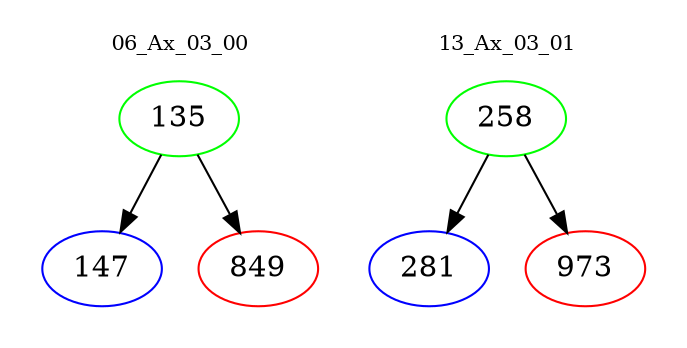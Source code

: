 digraph{
subgraph cluster_0 {
color = white
label = "06_Ax_03_00";
fontsize=10;
T0_135 [label="135", color="green"]
T0_135 -> T0_147 [color="black"]
T0_147 [label="147", color="blue"]
T0_135 -> T0_849 [color="black"]
T0_849 [label="849", color="red"]
}
subgraph cluster_1 {
color = white
label = "13_Ax_03_01";
fontsize=10;
T1_258 [label="258", color="green"]
T1_258 -> T1_281 [color="black"]
T1_281 [label="281", color="blue"]
T1_258 -> T1_973 [color="black"]
T1_973 [label="973", color="red"]
}
}

